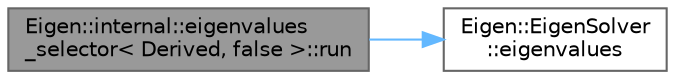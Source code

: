 digraph "Eigen::internal::eigenvalues_selector&lt; Derived, false &gt;::run"
{
 // LATEX_PDF_SIZE
  bgcolor="transparent";
  edge [fontname=Helvetica,fontsize=10,labelfontname=Helvetica,labelfontsize=10];
  node [fontname=Helvetica,fontsize=10,shape=box,height=0.2,width=0.4];
  rankdir="LR";
  Node1 [id="Node000001",label="Eigen::internal::eigenvalues\l_selector\< Derived, false \>::run",height=0.2,width=0.4,color="gray40", fillcolor="grey60", style="filled", fontcolor="black",tooltip=" "];
  Node1 -> Node2 [id="edge1_Node000001_Node000002",color="steelblue1",style="solid",tooltip=" "];
  Node2 [id="Node000002",label="Eigen::EigenSolver\l::eigenvalues",height=0.2,width=0.4,color="grey40", fillcolor="white", style="filled",URL="$class_eigen_1_1_eigen_solver.html#ae33fb99005024f07005ab1e409413c5f",tooltip="Returns the eigenvalues of given matrix."];
}
